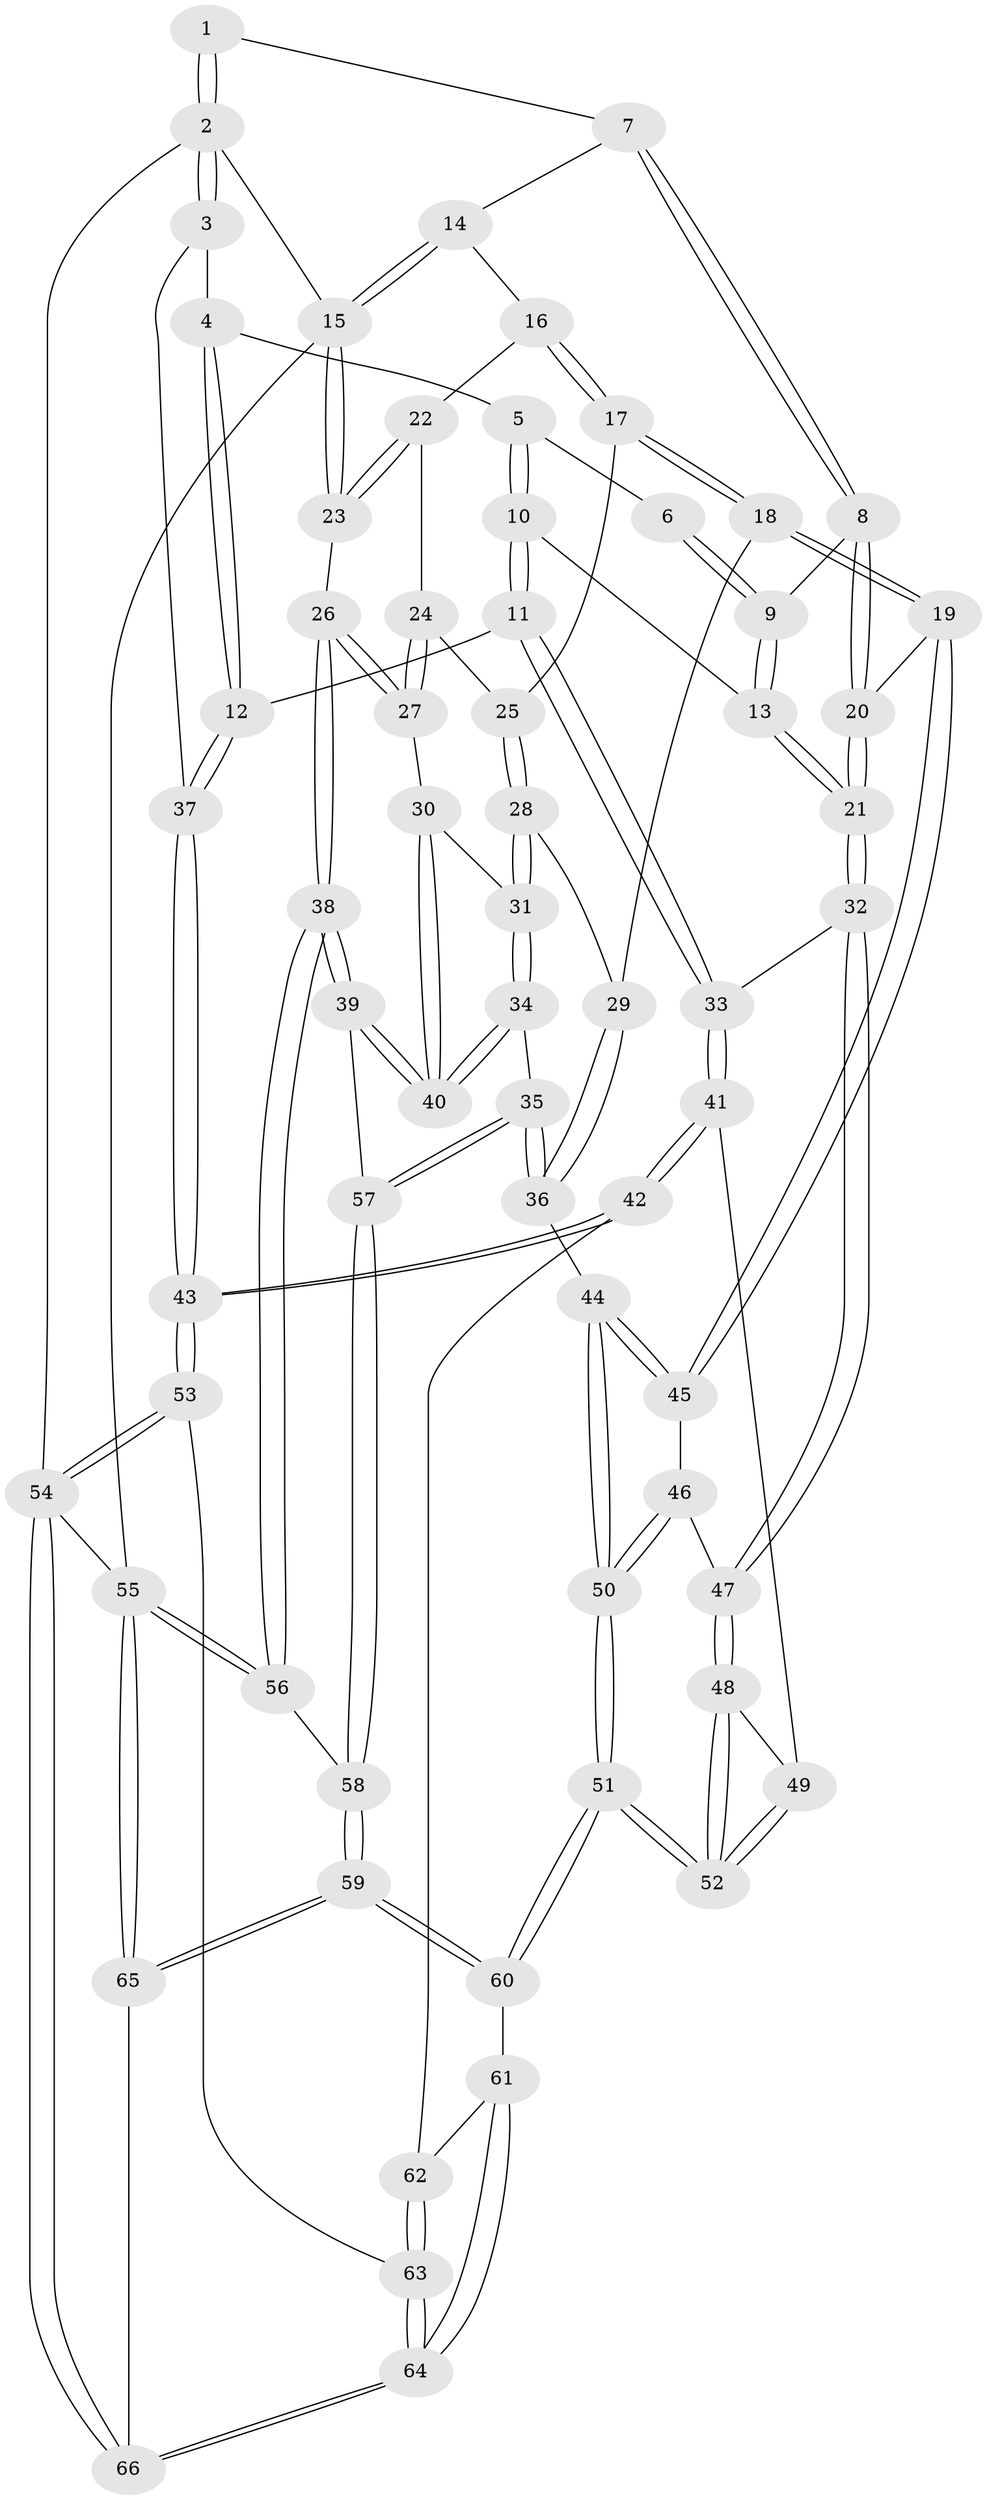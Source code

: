 // coarse degree distribution, {4: 0.5263157894736842, 3: 0.21052631578947367, 5: 0.18421052631578946, 6: 0.05263157894736842, 7: 0.02631578947368421}
// Generated by graph-tools (version 1.1) at 2025/42/03/06/25 10:42:27]
// undirected, 66 vertices, 162 edges
graph export_dot {
graph [start="1"]
  node [color=gray90,style=filled];
  1 [pos="+0.26613289577242827+0"];
  2 [pos="+0+0"];
  3 [pos="+0+0.07142271031446915"];
  4 [pos="+0.12453642585197221+0.05801090928797953"];
  5 [pos="+0.17209196996677215+0.021012399423581043"];
  6 [pos="+0.23637117439196878+0"];
  7 [pos="+0.5656044709410858+0"];
  8 [pos="+0.4423800135649089+0.11124565380746199"];
  9 [pos="+0.2948305518880819+0.1175913985125871"];
  10 [pos="+0.2341867855902259+0.3038681760927438"];
  11 [pos="+0.07479061432410236+0.32697850006323326"];
  12 [pos="+0.015594462069892867+0.31624496589209433"];
  13 [pos="+0.2602121449214601+0.30765294352345224"];
  14 [pos="+0.6878283610171664+0"];
  15 [pos="+1+0"];
  16 [pos="+0.7056918147474838+0"];
  17 [pos="+0.6431723358987219+0.23336225049718412"];
  18 [pos="+0.45327042439639664+0.3516387184499576"];
  19 [pos="+0.43387832684362776+0.35497472564720783"];
  20 [pos="+0.3870129035065071+0.33858359916673264"];
  21 [pos="+0.34812074360642387+0.3439509469279633"];
  22 [pos="+0.8823604718033565+0.18725940874497496"];
  23 [pos="+1+0.23659635984088664"];
  24 [pos="+0.8550031828561644+0.26389992764143655"];
  25 [pos="+0.7235978104967141+0.31641810192514386"];
  26 [pos="+1+0.46275404969324074"];
  27 [pos="+0.9153161123193929+0.4015213086505882"];
  28 [pos="+0.7332556962691422+0.398636748284966"];
  29 [pos="+0.614709620774095+0.4304542901934377"];
  30 [pos="+0.8347316690945837+0.4305562898148624"];
  31 [pos="+0.7588487777181964+0.4274929801587864"];
  32 [pos="+0.29471251651498787+0.5162564059936318"];
  33 [pos="+0.147355963487983+0.5420832945267671"];
  34 [pos="+0.6996803396515553+0.6389023975137794"];
  35 [pos="+0.6646543646974704+0.6475277798421446"];
  36 [pos="+0.6436697418174364+0.6364384418147634"];
  37 [pos="+0+0.3293473324273636"];
  38 [pos="+1+0.7810016491616713"];
  39 [pos="+1+0.7656820533243269"];
  40 [pos="+0.8646009092324249+0.6767741053784192"];
  41 [pos="+0.08601115928424442+0.693506241290729"];
  42 [pos="+0.08585755950251883+0.6936282778161016"];
  43 [pos="+0+0.6905722362205791"];
  44 [pos="+0.5757752564687441+0.6228675365757426"];
  45 [pos="+0.48517682974131043+0.5160152384622715"];
  46 [pos="+0.3836468665797151+0.6062807177608102"];
  47 [pos="+0.2955409654104606+0.5208777148231475"];
  48 [pos="+0.2587707277464247+0.6260702609965481"];
  49 [pos="+0.092581666825637+0.6920207792751489"];
  50 [pos="+0.4010161105768064+0.7208431377069311"];
  51 [pos="+0.38640325181196267+0.7439429881530921"];
  52 [pos="+0.37494091467398155+0.7367328958885673"];
  53 [pos="+0+0.7085812927528843"];
  54 [pos="+0+1"];
  55 [pos="+1+1"];
  56 [pos="+1+0.8930782564137565"];
  57 [pos="+0.5987346309328336+0.9331787638288208"];
  58 [pos="+0.538985413704343+1"];
  59 [pos="+0.4940890188816726+1"];
  60 [pos="+0.3851697747302987+0.8236863909983121"];
  61 [pos="+0.20635060091833246+0.8056491287324806"];
  62 [pos="+0.10230289637659204+0.7177492399661242"];
  63 [pos="+0.11772433881110247+0.9616083918169473"];
  64 [pos="+0.15714839701365935+1"];
  65 [pos="+0.4819156674715528+1"];
  66 [pos="+0.22193068523109222+1"];
  1 -- 2;
  1 -- 2;
  1 -- 7;
  2 -- 3;
  2 -- 3;
  2 -- 15;
  2 -- 54;
  3 -- 4;
  3 -- 37;
  4 -- 5;
  4 -- 12;
  4 -- 12;
  5 -- 6;
  5 -- 10;
  5 -- 10;
  6 -- 9;
  6 -- 9;
  7 -- 8;
  7 -- 8;
  7 -- 14;
  8 -- 9;
  8 -- 20;
  8 -- 20;
  9 -- 13;
  9 -- 13;
  10 -- 11;
  10 -- 11;
  10 -- 13;
  11 -- 12;
  11 -- 33;
  11 -- 33;
  12 -- 37;
  12 -- 37;
  13 -- 21;
  13 -- 21;
  14 -- 15;
  14 -- 15;
  14 -- 16;
  15 -- 23;
  15 -- 23;
  15 -- 55;
  16 -- 17;
  16 -- 17;
  16 -- 22;
  17 -- 18;
  17 -- 18;
  17 -- 25;
  18 -- 19;
  18 -- 19;
  18 -- 29;
  19 -- 20;
  19 -- 45;
  19 -- 45;
  20 -- 21;
  20 -- 21;
  21 -- 32;
  21 -- 32;
  22 -- 23;
  22 -- 23;
  22 -- 24;
  23 -- 26;
  24 -- 25;
  24 -- 27;
  24 -- 27;
  25 -- 28;
  25 -- 28;
  26 -- 27;
  26 -- 27;
  26 -- 38;
  26 -- 38;
  27 -- 30;
  28 -- 29;
  28 -- 31;
  28 -- 31;
  29 -- 36;
  29 -- 36;
  30 -- 31;
  30 -- 40;
  30 -- 40;
  31 -- 34;
  31 -- 34;
  32 -- 33;
  32 -- 47;
  32 -- 47;
  33 -- 41;
  33 -- 41;
  34 -- 35;
  34 -- 40;
  34 -- 40;
  35 -- 36;
  35 -- 36;
  35 -- 57;
  35 -- 57;
  36 -- 44;
  37 -- 43;
  37 -- 43;
  38 -- 39;
  38 -- 39;
  38 -- 56;
  38 -- 56;
  39 -- 40;
  39 -- 40;
  39 -- 57;
  41 -- 42;
  41 -- 42;
  41 -- 49;
  42 -- 43;
  42 -- 43;
  42 -- 62;
  43 -- 53;
  43 -- 53;
  44 -- 45;
  44 -- 45;
  44 -- 50;
  44 -- 50;
  45 -- 46;
  46 -- 47;
  46 -- 50;
  46 -- 50;
  47 -- 48;
  47 -- 48;
  48 -- 49;
  48 -- 52;
  48 -- 52;
  49 -- 52;
  49 -- 52;
  50 -- 51;
  50 -- 51;
  51 -- 52;
  51 -- 52;
  51 -- 60;
  51 -- 60;
  53 -- 54;
  53 -- 54;
  53 -- 63;
  54 -- 66;
  54 -- 66;
  54 -- 55;
  55 -- 56;
  55 -- 56;
  55 -- 65;
  55 -- 65;
  56 -- 58;
  57 -- 58;
  57 -- 58;
  58 -- 59;
  58 -- 59;
  59 -- 60;
  59 -- 60;
  59 -- 65;
  59 -- 65;
  60 -- 61;
  61 -- 62;
  61 -- 64;
  61 -- 64;
  62 -- 63;
  62 -- 63;
  63 -- 64;
  63 -- 64;
  64 -- 66;
  64 -- 66;
  65 -- 66;
}
